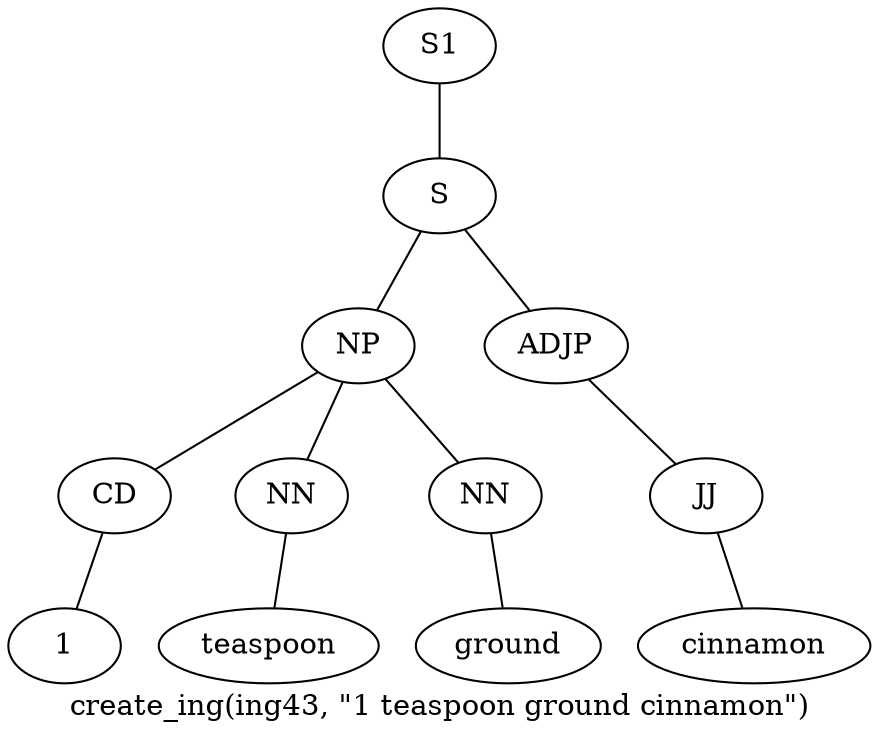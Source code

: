 graph SyntaxGraph {
	label = "create_ing(ing43, \"1 teaspoon ground cinnamon\")";
	Node0 [label="S1"];
	Node1 [label="S"];
	Node2 [label="NP"];
	Node3 [label="CD"];
	Node4 [label="1"];
	Node5 [label="NN"];
	Node6 [label="teaspoon"];
	Node7 [label="NN"];
	Node8 [label="ground"];
	Node9 [label="ADJP"];
	Node10 [label="JJ"];
	Node11 [label="cinnamon"];

	Node0 -- Node1;
	Node1 -- Node2;
	Node1 -- Node9;
	Node2 -- Node3;
	Node2 -- Node5;
	Node2 -- Node7;
	Node3 -- Node4;
	Node5 -- Node6;
	Node7 -- Node8;
	Node9 -- Node10;
	Node10 -- Node11;
}